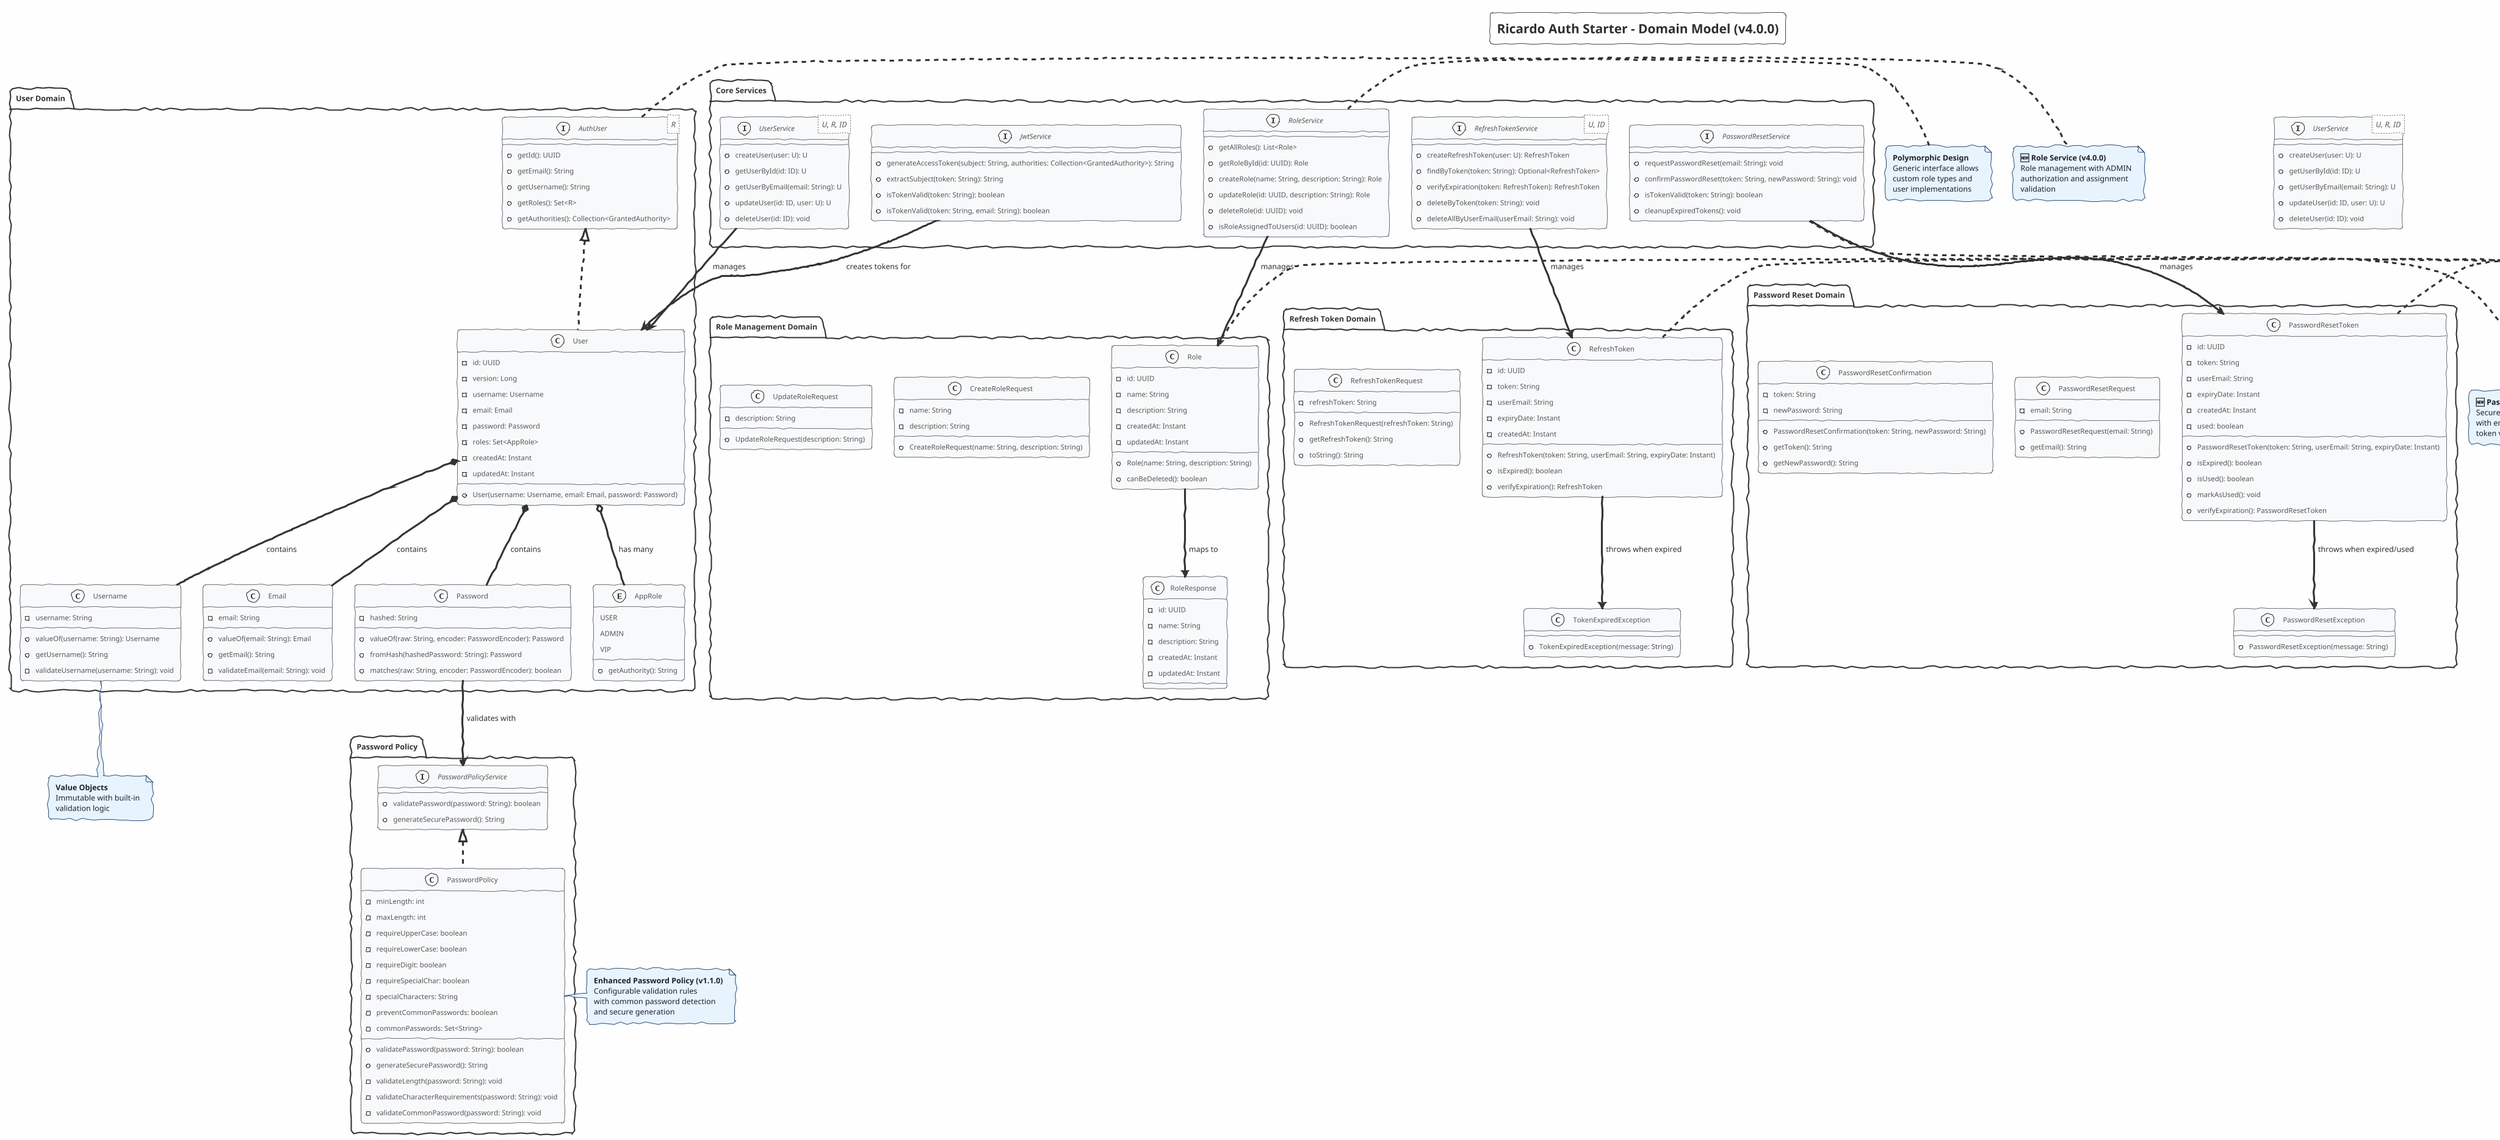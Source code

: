 @startuml Auth Starter - Domain Model

!theme sketchy-outline
skinparam backgroundColor #FEFEFE
skinparam classBackgroundColor #F8F9FA
skinparam classBorderColor #6C757D
skinparam noteBackgroundColor #E8F4FD
skinparam noteBorderColor #2C5282
skinparam noteFontColor #1A202C

title Ricardo Auth Starter - Domain Model (v4.0.0)

package "User Domain" {
    interface "AuthUser<R>" as AuthUser {
        +getId(): UUID
        +getEmail(): String
        +getUsername(): String
        +getRoles(): Set<R>
        +getAuthorities(): Collection<GrantedAuthority>
    }

    class User {
        -id: UUID
        -version: Long
        -username: Username
        -email: Email
        -password: Password
        -roles: Set<AppRole>
        -createdAt: Instant
        -updatedAt: Instant
        +User(username: Username, email: Email, password: Password)
    }

    class Username {
        -username: String
        +valueOf(username: String): Username
        +getUsername(): String
        -validateUsername(username: String): void
    }

    class Email {
        -email: String
        +valueOf(email: String): Email
        +getEmail(): String
        -validateEmail(email: String): void
    }

    class Password {
        -hashed: String
        +valueOf(raw: String, encoder: PasswordEncoder): Password
        +fromHash(hashedPassword: String): Password
        +matches(raw: String, encoder: PasswordEncoder): boolean
    }

    enum AppRole {
        USER
        ADMIN
        VIP
        +getAuthority(): String
    }

    User .up.|> AuthUser
    User *-- Username : contains
    User *-- Email : contains
    User *-- Password : contains
    User o-- AppRole : has many
}

package "Refresh Token Domain" {
    class RefreshToken {
        -id: UUID
        -token: String
        -userEmail: String
        -expiryDate: Instant
        -createdAt: Instant
        +RefreshToken(token: String, userEmail: String, expiryDate: Instant)
        +isExpired(): boolean
        +verifyExpiration(): RefreshToken
    }
    
    class RefreshTokenRequest {
        -refreshToken: String
        +RefreshTokenRequest(refreshToken: String)
        +getRefreshToken(): String
        +toString(): String
    }
    
    class TokenExpiredException {
        +TokenExpiredException(message: String)
    }
    
    RefreshToken --> TokenExpiredException : throws when expired
}

package "Password Policy" {
    interface PasswordPolicyService {
        +validatePassword(password: String): boolean
        +generateSecurePassword(): String
    }

    class PasswordPolicy {
        -minLength: int
        -maxLength: int
        -requireUpperCase: boolean
        -requireLowerCase: boolean
        -requireDigit: boolean
        -requireSpecialChar: boolean
        -specialCharacters: String
        -preventCommonPasswords: boolean
        -commonPasswords: Set<String>
        +validatePassword(password: String): boolean
        +generateSecurePassword(): String
        -validateLength(password: String): void
        -validateCharacterRequirements(password: String): void
        -validateCommonPassword(password: String): void
    }

    PasswordPolicy .up.|> PasswordPolicyService
    Password --> PasswordPolicyService : validates with
}

package "Password Reset Domain" {
    class PasswordResetToken {
        -id: UUID
        -token: String
        -userEmail: String
        -expiryDate: Instant
        -createdAt: Instant
        -used: boolean
        +PasswordResetToken(token: String, userEmail: String, expiryDate: Instant)
        +isExpired(): boolean
        +isUsed(): boolean
        +markAsUsed(): void
        +verifyExpiration(): PasswordResetToken
    }
    
    class PasswordResetRequest {
        -email: String
        +PasswordResetRequest(email: String)
        +getEmail(): String
    }
    
    class PasswordResetConfirmation {
        -token: String
        -newPassword: String
        +PasswordResetConfirmation(token: String, newPassword: String)
        +getToken(): String
        +getNewPassword(): String
    }
    
    class PasswordResetException {
        +PasswordResetException(message: String)
    }
    
    PasswordResetToken --> PasswordResetException : throws when expired/used
}

package "Role Management Domain" {
    class Role {
        -id: UUID
        -name: String
        -description: String
        -createdAt: Instant
        -updatedAt: Instant
        +Role(name: String, description: String)
        +canBeDeleted(): boolean
    }
    
    class CreateRoleRequest {
        -name: String
        -description: String
        +CreateRoleRequest(name: String, description: String)
    }
    
    class UpdateRoleRequest {
        -description: String
        +UpdateRoleRequest(description: String)
    }
    
    class RoleResponse {
        -id: UUID
        -name: String
        -description: String
        -createdAt: Instant
        -updatedAt: Instant
    }
    
    Role --> RoleResponse : maps to
}
    interface "UserService<U, R, ID>" as UserService {
        +createUser(user: U): U
        +getUserById(id: ID): U
        +getUserByEmail(email: String): U
        +updateUser(id: ID, user: U): U
        +deleteUser(id: ID): void
    }
    
    interface JwtService {
        +generateAccessToken(subject: String, authorities: Collection<GrantedAuthority>): String
        +extractSubject(token: String): String
        +isTokenValid(token: String): boolean
        +isTokenValid(token: String, email: String): boolean
    }
    
    interface "RefreshTokenService<U, ID>" as RefreshTokenService {
        +createRefreshToken(user: U): RefreshToken
        +findByToken(token: String): Optional<RefreshToken>
        +verifyExpiration(token: RefreshToken): RefreshToken
        +deleteByToken(token: String): void
        +deleteAllByUserEmail(userEmail: String): void
    }
    
package "Core Services" {
    interface "UserService<U, R, ID>" as UserService {
        +createUser(user: U): U
        +getUserById(id: ID): U
        +getUserByEmail(email: String): U
        +updateUser(id: ID, user: U): U
        +deleteUser(id: ID): void
    }
    
    interface JwtService {
        +generateAccessToken(subject: String, authorities: Collection<GrantedAuthority>): String
        +extractSubject(token: String): String
        +isTokenValid(token: String): boolean
        +isTokenValid(token: String, email: String): boolean
    }
    
    interface "RefreshTokenService<U, ID>" as RefreshTokenService {
        +createRefreshToken(user: U): RefreshToken
        +findByToken(token: String): Optional<RefreshToken>
        +verifyExpiration(token: RefreshToken): RefreshToken
        +deleteByToken(token: String): void
        +deleteAllByUserEmail(userEmail: String): void
    }
    
    interface PasswordResetService {
        +requestPasswordReset(email: String): void
        +confirmPasswordReset(token: String, newPassword: String): void
        +isTokenValid(token: String): boolean
        +cleanupExpiredTokens(): void
    }
    
    interface RoleService {
        +getAllRoles(): List<Role>
        +getRoleById(id: UUID): Role
        +createRole(name: String, description: String): Role
        +updateRole(id: UUID, description: String): Role
        +deleteRole(id: UUID): void
        +isRoleAssignedToUsers(id: UUID): boolean
    }
    
    UserService --> User : manages
    RefreshTokenService --> RefreshToken : manages
    JwtService --> User : creates tokens for
    PasswordResetService --> PasswordResetToken : manages
    RoleService --> Role : manages
}

note right of AuthUser #E8F4FD
  **Polymorphic Design**
  Generic interface allows
  custom role types and
  user implementations
end note

note bottom of Username #E8F4FD
  **Value Objects**
  Immutable with built-in
  validation logic
end note

note right of RefreshToken #E8F4FD
  **🆕 Refresh Token (v1.2.0)**
  Secure token storage with
  expiration validation and
  automatic cleanup support
end note

note right of PasswordPolicy #E8F4FD
  **Enhanced Password Policy (v1.1.0)**
  Configurable validation rules
  with common password detection
  and secure generation
end note

note bottom of RefreshTokenService #E8F4FD
  **🆕 Refresh Token Service (v1.2.0)**
  Complete token lifecycle
  management with rotation
  and cleanup capabilities
end note

note right of PasswordResetToken #E8F4FD
  **🆕 Password Reset (v4.0.0)**
  OWASP-compliant password reset
  with secure token generation,
  expiration handling, and
  email integration
end note

note right of Role #E8F4FD
  **🆕 Role Management (v4.0.0)**
  Complete role management with
  CRUD operations, validation,
  and assignment tracking
end note

note bottom of PasswordResetService #E8F4FD
  **🆕 Password Reset Service (v4.0.0)**
  Secure password reset flow
  with email notifications,
  token validation, and cleanup
end note

note right of RoleService #E8F4FD
  **🆕 Role Service (v4.0.0)**
  Role management with ADMIN
  authorization and assignment
  validation
end note

@enduml
